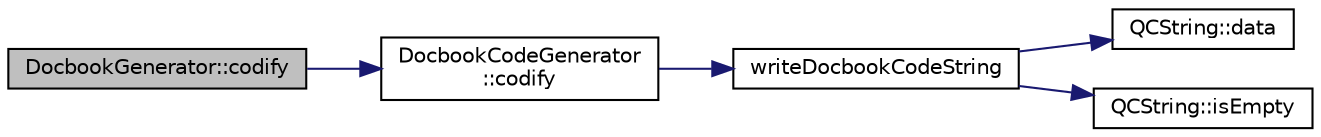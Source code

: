 digraph "DocbookGenerator::codify"
{
 // LATEX_PDF_SIZE
  edge [fontname="Helvetica",fontsize="10",labelfontname="Helvetica",labelfontsize="10"];
  node [fontname="Helvetica",fontsize="10",shape=record];
  rankdir="LR";
  Node1 [label="DocbookGenerator::codify",height=0.2,width=0.4,color="black", fillcolor="grey75", style="filled", fontcolor="black",tooltip=" "];
  Node1 -> Node2 [color="midnightblue",fontsize="10",style="solid",fontname="Helvetica"];
  Node2 [label="DocbookCodeGenerator\l::codify",height=0.2,width=0.4,color="black", fillcolor="white", style="filled",URL="$classDocbookCodeGenerator.html#ad63f9cef6fc2021527c1ace7d908fc7c",tooltip=" "];
  Node2 -> Node3 [color="midnightblue",fontsize="10",style="solid",fontname="Helvetica"];
  Node3 [label="writeDocbookCodeString",height=0.2,width=0.4,color="black", fillcolor="white", style="filled",URL="$docbookgen_8cpp.html#ab577267901e65dac0690326ef512f9d4",tooltip=" "];
  Node3 -> Node4 [color="midnightblue",fontsize="10",style="solid",fontname="Helvetica"];
  Node4 [label="QCString::data",height=0.2,width=0.4,color="black", fillcolor="white", style="filled",URL="$classQCString.html#ac3aa3ac1a1c36d3305eba22a2eb0d098",tooltip=" "];
  Node3 -> Node5 [color="midnightblue",fontsize="10",style="solid",fontname="Helvetica"];
  Node5 [label="QCString::isEmpty",height=0.2,width=0.4,color="black", fillcolor="white", style="filled",URL="$classQCString.html#a621c4090d69ad7d05ef8e5234376c3d8",tooltip=" "];
}
